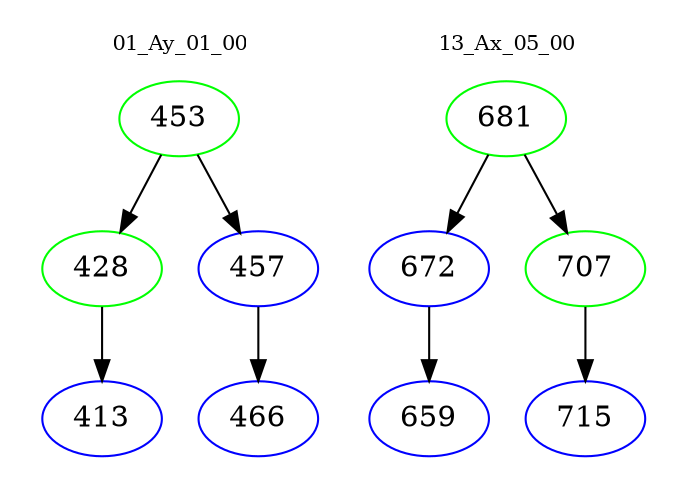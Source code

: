 digraph{
subgraph cluster_0 {
color = white
label = "01_Ay_01_00";
fontsize=10;
T0_453 [label="453", color="green"]
T0_453 -> T0_428 [color="black"]
T0_428 [label="428", color="green"]
T0_428 -> T0_413 [color="black"]
T0_413 [label="413", color="blue"]
T0_453 -> T0_457 [color="black"]
T0_457 [label="457", color="blue"]
T0_457 -> T0_466 [color="black"]
T0_466 [label="466", color="blue"]
}
subgraph cluster_1 {
color = white
label = "13_Ax_05_00";
fontsize=10;
T1_681 [label="681", color="green"]
T1_681 -> T1_672 [color="black"]
T1_672 [label="672", color="blue"]
T1_672 -> T1_659 [color="black"]
T1_659 [label="659", color="blue"]
T1_681 -> T1_707 [color="black"]
T1_707 [label="707", color="green"]
T1_707 -> T1_715 [color="black"]
T1_715 [label="715", color="blue"]
}
}
